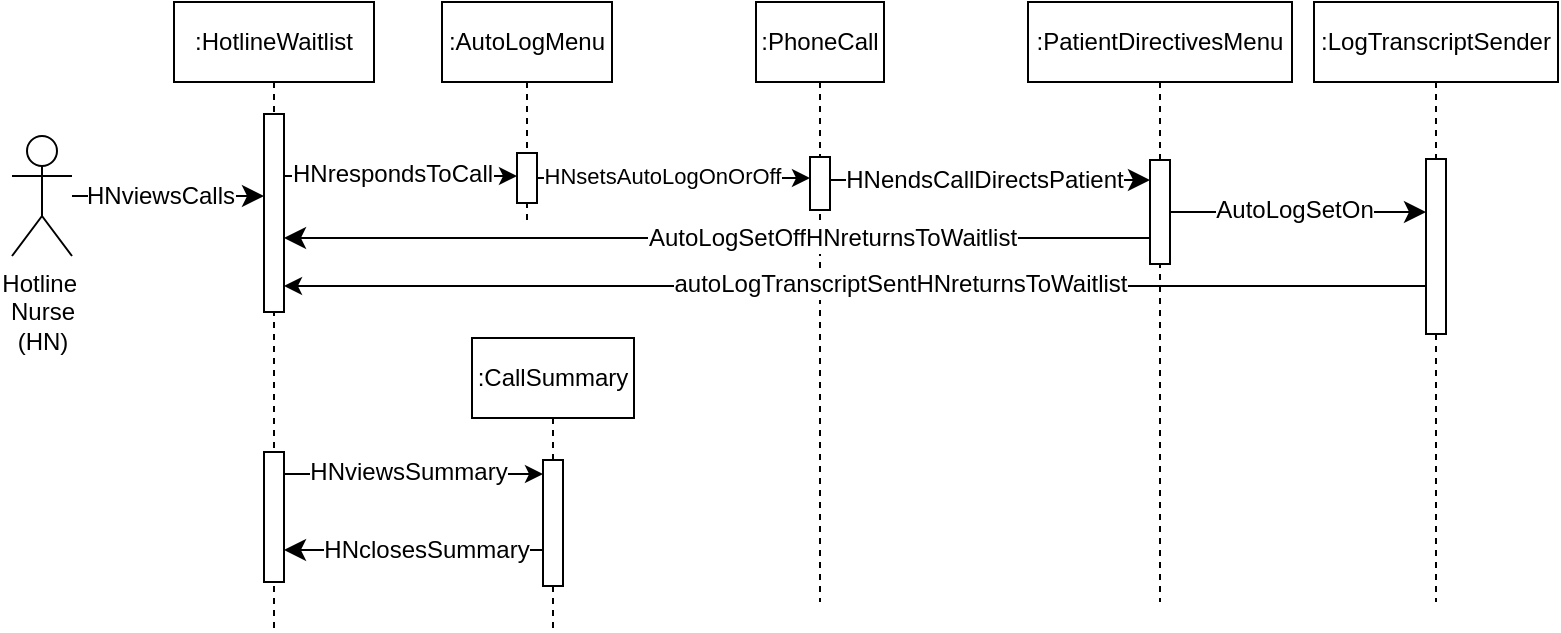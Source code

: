 <mxfile version="24.7.17">
  <diagram name="Page-1" id="2YBvvXClWsGukQMizWep">
    <mxGraphModel dx="1224" dy="483" grid="0" gridSize="10" guides="1" tooltips="1" connect="1" arrows="1" fold="1" page="1" pageScale="1" pageWidth="850" pageHeight="1100" background="#ffffff" math="0" shadow="0">
      <root>
        <mxCell id="0" />
        <mxCell id="1" parent="0" />
        <mxCell id="RHNPkDgYrurRSabkHHdY-1" value=":CallSummary" style="shape=umlLifeline;perimeter=lifelinePerimeter;whiteSpace=wrap;html=1;container=0;dropTarget=0;collapsible=0;recursiveResize=0;outlineConnect=0;portConstraint=eastwest;newEdgeStyle={&quot;edgeStyle&quot;:&quot;elbowEdgeStyle&quot;,&quot;elbow&quot;:&quot;vertical&quot;,&quot;curved&quot;:0,&quot;rounded&quot;:0};" parent="1" vertex="1">
          <mxGeometry x="271" y="199" width="81" height="146" as="geometry" />
        </mxCell>
        <mxCell id="RHNPkDgYrurRSabkHHdY-2" value="" style="html=1;points=[];perimeter=orthogonalPerimeter;outlineConnect=0;targetShapes=umlLifeline;portConstraint=eastwest;newEdgeStyle={&quot;edgeStyle&quot;:&quot;elbowEdgeStyle&quot;,&quot;elbow&quot;:&quot;vertical&quot;,&quot;curved&quot;:0,&quot;rounded&quot;:0};" parent="RHNPkDgYrurRSabkHHdY-1" vertex="1">
          <mxGeometry x="35.5" y="61" width="10" height="63" as="geometry" />
        </mxCell>
        <mxCell id="aM9ryv3xv72pqoxQDRHE-1" value=":HotlineWaitlist" style="shape=umlLifeline;perimeter=lifelinePerimeter;whiteSpace=wrap;html=1;container=0;dropTarget=0;collapsible=0;recursiveResize=0;outlineConnect=0;portConstraint=eastwest;newEdgeStyle={&quot;edgeStyle&quot;:&quot;elbowEdgeStyle&quot;,&quot;elbow&quot;:&quot;vertical&quot;,&quot;curved&quot;:0,&quot;rounded&quot;:0};" parent="1" vertex="1">
          <mxGeometry x="122" y="31" width="100" height="313" as="geometry" />
        </mxCell>
        <mxCell id="B3jKRYl3WPsjteVbiV_H-1" value="" style="html=1;points=[];perimeter=orthogonalPerimeter;outlineConnect=0;targetShapes=umlLifeline;portConstraint=eastwest;newEdgeStyle={&quot;edgeStyle&quot;:&quot;elbowEdgeStyle&quot;,&quot;elbow&quot;:&quot;vertical&quot;,&quot;curved&quot;:0,&quot;rounded&quot;:0};" vertex="1" parent="aM9ryv3xv72pqoxQDRHE-1">
          <mxGeometry x="45" y="56" width="10" height="99" as="geometry" />
        </mxCell>
        <mxCell id="B3jKRYl3WPsjteVbiV_H-2" value="" style="html=1;points=[];perimeter=orthogonalPerimeter;outlineConnect=0;targetShapes=umlLifeline;portConstraint=eastwest;newEdgeStyle={&quot;edgeStyle&quot;:&quot;elbowEdgeStyle&quot;,&quot;elbow&quot;:&quot;vertical&quot;,&quot;curved&quot;:0,&quot;rounded&quot;:0};" vertex="1" parent="aM9ryv3xv72pqoxQDRHE-1">
          <mxGeometry x="45" y="225" width="10" height="65" as="geometry" />
        </mxCell>
        <mxCell id="RHNPkDgYrurRSabkHHdY-15" style="edgeStyle=elbowEdgeStyle;curved=0;rounded=0;orthogonalLoop=1;jettySize=auto;html=1;elbow=horizontal;fontSize=12;startSize=8;endSize=8;" parent="aM9ryv3xv72pqoxQDRHE-1" source="B3jKRYl3WPsjteVbiV_H-2" target="aM9ryv3xv72pqoxQDRHE-1" edge="1">
          <mxGeometry relative="1" as="geometry">
            <Array as="points" />
            <mxPoint x="55" y="226" as="targetPoint" />
          </mxGeometry>
        </mxCell>
        <mxCell id="aM9ryv3xv72pqoxQDRHE-5" value=":AutoLogMenu" style="shape=umlLifeline;perimeter=lifelinePerimeter;whiteSpace=wrap;html=1;container=0;dropTarget=0;collapsible=0;recursiveResize=0;outlineConnect=0;portConstraint=eastwest;newEdgeStyle={&quot;edgeStyle&quot;:&quot;elbowEdgeStyle&quot;,&quot;elbow&quot;:&quot;vertical&quot;,&quot;curved&quot;:0,&quot;rounded&quot;:0};" parent="1" vertex="1">
          <mxGeometry x="256" y="31" width="85" height="110" as="geometry" />
        </mxCell>
        <mxCell id="aM9ryv3xv72pqoxQDRHE-6" value="" style="html=1;points=[];perimeter=orthogonalPerimeter;outlineConnect=0;targetShapes=umlLifeline;portConstraint=eastwest;newEdgeStyle={&quot;edgeStyle&quot;:&quot;elbowEdgeStyle&quot;,&quot;elbow&quot;:&quot;vertical&quot;,&quot;curved&quot;:0,&quot;rounded&quot;:0};" parent="aM9ryv3xv72pqoxQDRHE-5" vertex="1">
          <mxGeometry x="37.5" y="75.5" width="10" height="25" as="geometry" />
        </mxCell>
        <mxCell id="aM9ryv3xv72pqoxQDRHE-7" value="" style="html=1;verticalAlign=bottom;endArrow=classic;edgeStyle=elbowEdgeStyle;elbow=vertical;curved=0;rounded=0;endFill=1;" parent="1" source="B3jKRYl3WPsjteVbiV_H-1" target="aM9ryv3xv72pqoxQDRHE-6" edge="1">
          <mxGeometry x="0.042" y="-8" relative="1" as="geometry">
            <mxPoint x="177" y="118" as="sourcePoint" />
            <Array as="points">
              <mxPoint x="191" y="118" />
            </Array>
            <mxPoint as="offset" />
          </mxGeometry>
        </mxCell>
        <mxCell id="WZTHW-AITrHUi5XP3dlL-2" value="HNrespondsToCall" style="edgeLabel;html=1;align=center;verticalAlign=middle;resizable=0;points=[];fontSize=12;" parent="aM9ryv3xv72pqoxQDRHE-7" vertex="1" connectable="0">
          <mxGeometry x="0.024" y="-1" relative="1" as="geometry">
            <mxPoint x="-6" y="-2" as="offset" />
          </mxGeometry>
        </mxCell>
        <mxCell id="i3M_OFwmckyPAahh1EgH-1" value="" style="edgeStyle=none;curved=1;rounded=0;orthogonalLoop=1;jettySize=auto;html=1;fontSize=12;startSize=8;endSize=8;" parent="1" source="Z-BcCN-S7nezpBg1_b4o-1" target="B3jKRYl3WPsjteVbiV_H-1" edge="1">
          <mxGeometry x="0.771" y="29" relative="1" as="geometry">
            <mxPoint as="offset" />
            <mxPoint x="167" y="128" as="targetPoint" />
          </mxGeometry>
        </mxCell>
        <mxCell id="WZTHW-AITrHUi5XP3dlL-1" value="HNviewsCalls" style="edgeLabel;html=1;align=center;verticalAlign=middle;resizable=0;points=[];fontSize=12;" parent="i3M_OFwmckyPAahh1EgH-1" vertex="1" connectable="0">
          <mxGeometry x="0.33" relative="1" as="geometry">
            <mxPoint x="-20" as="offset" />
          </mxGeometry>
        </mxCell>
        <mxCell id="Z-BcCN-S7nezpBg1_b4o-1" value="Hotline&amp;nbsp;&lt;div&gt;Nurse&lt;/div&gt;&lt;div&gt;(HN)&lt;/div&gt;" style="shape=umlActor;verticalLabelPosition=bottom;verticalAlign=top;html=1;outlineConnect=0;" parent="1" vertex="1">
          <mxGeometry x="41" y="98" width="30" height="60" as="geometry" />
        </mxCell>
        <mxCell id="RHNPkDgYrurRSabkHHdY-17" value=":PhoneCall" style="shape=umlLifeline;perimeter=lifelinePerimeter;whiteSpace=wrap;html=1;container=0;dropTarget=0;collapsible=0;recursiveResize=0;outlineConnect=0;portConstraint=eastwest;newEdgeStyle={&quot;edgeStyle&quot;:&quot;elbowEdgeStyle&quot;,&quot;elbow&quot;:&quot;vertical&quot;,&quot;curved&quot;:0,&quot;rounded&quot;:0};" parent="1" vertex="1">
          <mxGeometry x="413" y="31" width="64" height="300" as="geometry" />
        </mxCell>
        <mxCell id="RHNPkDgYrurRSabkHHdY-18" value="" style="html=1;points=[];perimeter=orthogonalPerimeter;outlineConnect=0;targetShapes=umlLifeline;portConstraint=eastwest;newEdgeStyle={&quot;edgeStyle&quot;:&quot;elbowEdgeStyle&quot;,&quot;elbow&quot;:&quot;vertical&quot;,&quot;curved&quot;:0,&quot;rounded&quot;:0};" parent="RHNPkDgYrurRSabkHHdY-17" vertex="1">
          <mxGeometry x="27" y="77.5" width="10" height="26.5" as="geometry" />
        </mxCell>
        <mxCell id="7lkKRf7icMrVWCr0AJnn-1" value="" style="edgeStyle=elbowEdgeStyle;rounded=0;orthogonalLoop=1;jettySize=auto;html=1;elbow=horizontal;curved=0;" parent="1" source="aM9ryv3xv72pqoxQDRHE-6" target="RHNPkDgYrurRSabkHHdY-18" edge="1">
          <mxGeometry relative="1" as="geometry">
            <Array as="points">
              <mxPoint x="413" y="119" />
            </Array>
          </mxGeometry>
        </mxCell>
        <mxCell id="t098YgyUy23xCTBI9pAR-4" value="HNsetsAutoLogOnOrOff" style="edgeLabel;html=1;align=center;verticalAlign=middle;resizable=0;points=[];" parent="7lkKRf7icMrVWCr0AJnn-1" vertex="1" connectable="0">
          <mxGeometry x="-0.03" y="3" relative="1" as="geometry">
            <mxPoint x="-4" y="2" as="offset" />
          </mxGeometry>
        </mxCell>
        <mxCell id="t098YgyUy23xCTBI9pAR-2" value=":PatientDirectivesMenu" style="shape=umlLifeline;perimeter=lifelinePerimeter;whiteSpace=wrap;html=1;container=0;dropTarget=0;collapsible=0;recursiveResize=0;outlineConnect=0;portConstraint=eastwest;newEdgeStyle={&quot;edgeStyle&quot;:&quot;elbowEdgeStyle&quot;,&quot;elbow&quot;:&quot;vertical&quot;,&quot;curved&quot;:0,&quot;rounded&quot;:0};" parent="1" vertex="1">
          <mxGeometry x="549" y="31" width="132" height="300" as="geometry" />
        </mxCell>
        <mxCell id="t098YgyUy23xCTBI9pAR-3" value="" style="html=1;points=[];perimeter=orthogonalPerimeter;outlineConnect=0;targetShapes=umlLifeline;portConstraint=eastwest;newEdgeStyle={&quot;edgeStyle&quot;:&quot;elbowEdgeStyle&quot;,&quot;elbow&quot;:&quot;vertical&quot;,&quot;curved&quot;:0,&quot;rounded&quot;:0};" parent="t098YgyUy23xCTBI9pAR-2" vertex="1">
          <mxGeometry x="61" y="79" width="10" height="52" as="geometry" />
        </mxCell>
        <mxCell id="UKhoprgoljXiepMuKFjU-1" style="edgeStyle=elbowEdgeStyle;curved=0;rounded=0;orthogonalLoop=1;jettySize=auto;html=1;elbow=vertical;fontSize=12;startSize=8;endSize=8;" parent="1" source="RHNPkDgYrurRSabkHHdY-18" target="t098YgyUy23xCTBI9pAR-3" edge="1">
          <mxGeometry relative="1" as="geometry">
            <Array as="points">
              <mxPoint x="538" y="120" />
            </Array>
          </mxGeometry>
        </mxCell>
        <mxCell id="UKhoprgoljXiepMuKFjU-2" value="HNendsCallDirectsPatient" style="edgeLabel;html=1;align=center;verticalAlign=middle;resizable=0;points=[];fontSize=12;" parent="UKhoprgoljXiepMuKFjU-1" vertex="1" connectable="0">
          <mxGeometry x="-0.35" relative="1" as="geometry">
            <mxPoint x="25" as="offset" />
          </mxGeometry>
        </mxCell>
        <mxCell id="UKhoprgoljXiepMuKFjU-5" value=":LogTranscriptSender" style="shape=umlLifeline;perimeter=lifelinePerimeter;whiteSpace=wrap;html=1;container=0;dropTarget=0;collapsible=0;recursiveResize=0;outlineConnect=0;portConstraint=eastwest;newEdgeStyle={&quot;edgeStyle&quot;:&quot;elbowEdgeStyle&quot;,&quot;elbow&quot;:&quot;vertical&quot;,&quot;curved&quot;:0,&quot;rounded&quot;:0};" parent="1" vertex="1">
          <mxGeometry x="692" y="31" width="122" height="300" as="geometry" />
        </mxCell>
        <mxCell id="UKhoprgoljXiepMuKFjU-16" value="" style="html=1;points=[];perimeter=orthogonalPerimeter;outlineConnect=0;targetShapes=umlLifeline;portConstraint=eastwest;newEdgeStyle={&quot;edgeStyle&quot;:&quot;elbowEdgeStyle&quot;,&quot;elbow&quot;:&quot;vertical&quot;,&quot;curved&quot;:0,&quot;rounded&quot;:0};" parent="UKhoprgoljXiepMuKFjU-5" vertex="1">
          <mxGeometry x="56" y="78.5" width="10" height="87.5" as="geometry" />
        </mxCell>
        <mxCell id="UKhoprgoljXiepMuKFjU-21" value="" style="edgeStyle=elbowEdgeStyle;curved=0;rounded=0;orthogonalLoop=1;jettySize=auto;html=1;elbow=vertical;fontSize=12;startSize=8;endSize=8;startArrow=classic;startFill=1;endArrow=none;endFill=0;" parent="1" source="B3jKRYl3WPsjteVbiV_H-1" target="t098YgyUy23xCTBI9pAR-3" edge="1">
          <mxGeometry x="0.104" y="-2" relative="1" as="geometry">
            <Array as="points">
              <mxPoint x="395" y="149" />
            </Array>
            <mxPoint as="offset" />
            <mxPoint x="177" y="276" as="sourcePoint" />
            <mxPoint x="610" y="152.75" as="targetPoint" />
          </mxGeometry>
        </mxCell>
        <mxCell id="WZTHW-AITrHUi5XP3dlL-6" value="AutoLogSetOffHNreturnsToWaitlist" style="edgeLabel;html=1;align=center;verticalAlign=middle;resizable=0;points=[];fontSize=12;" parent="UKhoprgoljXiepMuKFjU-21" vertex="1" connectable="0">
          <mxGeometry x="0.461" y="-1" relative="1" as="geometry">
            <mxPoint x="-43" y="-1" as="offset" />
          </mxGeometry>
        </mxCell>
        <mxCell id="WZTHW-AITrHUi5XP3dlL-3" style="edgeStyle=elbowEdgeStyle;curved=0;rounded=0;orthogonalLoop=1;jettySize=auto;html=1;elbow=vertical;fontSize=12;startSize=8;endSize=8;" parent="1" source="t098YgyUy23xCTBI9pAR-3" target="UKhoprgoljXiepMuKFjU-16" edge="1">
          <mxGeometry relative="1" as="geometry" />
        </mxCell>
        <mxCell id="WZTHW-AITrHUi5XP3dlL-4" value="AutoLogSetOn" style="edgeLabel;html=1;align=center;verticalAlign=middle;resizable=0;points=[];fontSize=12;" parent="WZTHW-AITrHUi5XP3dlL-3" vertex="1" connectable="0">
          <mxGeometry x="0.199" y="1" relative="1" as="geometry">
            <mxPoint x="-15" as="offset" />
          </mxGeometry>
        </mxCell>
        <mxCell id="B3jKRYl3WPsjteVbiV_H-3" value="" style="edgeStyle=elbowEdgeStyle;rounded=0;orthogonalLoop=1;jettySize=auto;html=1;elbow=vertical;curved=0;" edge="1" parent="1" source="UKhoprgoljXiepMuKFjU-16" target="B3jKRYl3WPsjteVbiV_H-1">
          <mxGeometry relative="1" as="geometry">
            <Array as="points">
              <mxPoint x="467" y="173" />
            </Array>
          </mxGeometry>
        </mxCell>
        <mxCell id="B3jKRYl3WPsjteVbiV_H-4" value="&lt;span style=&quot;font-size: 12px;&quot;&gt;autoLogTranscriptSentHNreturnsToWaitlist&lt;/span&gt;" style="edgeLabel;html=1;align=center;verticalAlign=middle;resizable=0;points=[];" vertex="1" connectable="0" parent="B3jKRYl3WPsjteVbiV_H-3">
          <mxGeometry x="-0.079" y="-1" relative="1" as="geometry">
            <mxPoint as="offset" />
          </mxGeometry>
        </mxCell>
        <mxCell id="B3jKRYl3WPsjteVbiV_H-5" value="" style="edgeStyle=elbowEdgeStyle;curved=0;rounded=0;orthogonalLoop=1;jettySize=auto;html=1;elbow=horizontal;fontSize=12;startSize=8;endSize=8;" edge="1" parent="1" source="RHNPkDgYrurRSabkHHdY-2" target="B3jKRYl3WPsjteVbiV_H-2">
          <mxGeometry relative="1" as="geometry">
            <Array as="points">
              <mxPoint x="236" y="305" />
            </Array>
            <mxPoint x="307" y="305" as="sourcePoint" />
            <mxPoint x="171" y="305" as="targetPoint" />
          </mxGeometry>
        </mxCell>
        <mxCell id="B3jKRYl3WPsjteVbiV_H-6" value="HNclosesSummary" style="edgeLabel;html=1;align=center;verticalAlign=middle;resizable=0;points=[];fontSize=12;" vertex="1" connectable="0" parent="B3jKRYl3WPsjteVbiV_H-5">
          <mxGeometry x="-0.096" relative="1" as="geometry">
            <mxPoint as="offset" />
          </mxGeometry>
        </mxCell>
        <mxCell id="B3jKRYl3WPsjteVbiV_H-7" style="edgeStyle=elbowEdgeStyle;rounded=0;orthogonalLoop=1;jettySize=auto;html=1;elbow=vertical;curved=0;" edge="1" parent="1" source="B3jKRYl3WPsjteVbiV_H-2" target="RHNPkDgYrurRSabkHHdY-2">
          <mxGeometry relative="1" as="geometry">
            <Array as="points">
              <mxPoint x="242" y="267" />
            </Array>
          </mxGeometry>
        </mxCell>
        <mxCell id="B3jKRYl3WPsjteVbiV_H-8" value="&lt;span style=&quot;font-size: 12px;&quot;&gt;HNviewsSummary&lt;/span&gt;" style="edgeLabel;html=1;align=center;verticalAlign=middle;resizable=0;points=[];" vertex="1" connectable="0" parent="B3jKRYl3WPsjteVbiV_H-7">
          <mxGeometry x="-0.227" relative="1" as="geometry">
            <mxPoint x="12" y="-1" as="offset" />
          </mxGeometry>
        </mxCell>
      </root>
    </mxGraphModel>
  </diagram>
</mxfile>
